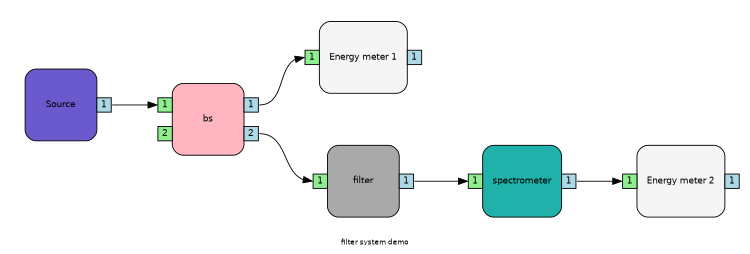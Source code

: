 digraph {
	fontsize = 8
	size = 5.0;
	dpi = 400.0;
	compound = true;
	rankdir = "LR";
	label="filter system demo"
	fontname="Helvetica"
	node [fontname="Helvetica" fontsize = 10]
	edge [fontname="Helvetica"]

	i0 [
		shape=plaintext
		label=<
		<TABLE BORDER="0" CELLBORDER="0" CELLSPACING="0" CELLPADDING="0" ALIGN="CENTER">
			<TR BORDER="0">
				<TD ALIGN="CENTER" HEIGHT="16" WIDTH="16"> </TD>
				<TD ALIGN="CENTER" HEIGHT="16" WIDTH="16"> </TD>
				<TD ALIGN="CENTER" HEIGHT="16" WIDTH="16"> </TD>
				<TD ALIGN="CENTER" HEIGHT="16" WIDTH="16"> </TD>
				<TD ALIGN="CENTER" HEIGHT="16" WIDTH="16"> </TD>
				<TD ALIGN="CENTER" HEIGHT="16" WIDTH="16"> </TD>
				<TD ALIGN="CENTER" HEIGHT="16" WIDTH="16"> </TD>
			</TR>
			<TR BORDER="0">
				<TD ALIGN="CENTER" HEIGHT="16" WIDTH="16"> </TD>
				<TD ROWSPAN="5" COLSPAN="5" BGCOLOR="slateblue" WIDTH="80" HEIGHT="80" BORDER="1" ALIGN="CENTER" CELLPADDING="10" STYLE="ROUNDED">Source</TD>
				<TD ALIGN="CENTER" HEIGHT="16" WIDTH="16"> </TD>
			</TR>
			<TR BORDER="0">
				<TD ALIGN="CENTER" HEIGHT="16" WIDTH="16"> </TD>
				<TD ALIGN="CENTER" HEIGHT="16" WIDTH="16"> </TD>
			</TR>
			<TR BORDER="0">
				<TD ALIGN="CENTER" HEIGHT="16" WIDTH="16"> </TD>
				<TD HEIGHT="16" WIDTH="16" PORT="out1" BORDER="1" BGCOLOR="lightblue" HREF="" TOOLTIP="Output port 1: out1">1</TD>
			</TR>
			<TR BORDER="0">
				<TD ALIGN="CENTER" HEIGHT="16" WIDTH="16"> </TD>
				<TD ALIGN="CENTER" HEIGHT="16" WIDTH="16"> </TD>
			</TR>
			<TR BORDER="0">
				<TD ALIGN="CENTER" HEIGHT="16" WIDTH="16"> </TD>
				<TD ALIGN="CENTER" HEIGHT="16" WIDTH="16"> </TD>
			</TR>
			<TR BORDER="0">
				<TD ALIGN="CENTER" HEIGHT="16" WIDTH="16"> </TD>
				<TD ALIGN="CENTER" HEIGHT="16" WIDTH="16"> </TD>
				<TD ALIGN="CENTER" HEIGHT="16" WIDTH="16"> </TD>
				<TD ALIGN="CENTER" HEIGHT="16" WIDTH="16"> </TD>
				<TD ALIGN="CENTER" HEIGHT="16" WIDTH="16"> </TD>
				<TD ALIGN="CENTER" HEIGHT="16" WIDTH="16"> </TD>
				<TD ALIGN="CENTER" HEIGHT="16" WIDTH="16"> </TD>
			</TR>
			</TABLE>
		>];
	i1 [
		shape=plaintext
		label=<
		<TABLE BORDER="0" CELLBORDER="0" CELLSPACING="0" CELLPADDING="0" ALIGN="CENTER">
			<TR BORDER="0">
				<TD ALIGN="CENTER" HEIGHT="16" WIDTH="16"> </TD>
				<TD ALIGN="CENTER" HEIGHT="16" WIDTH="16"> </TD>
				<TD ALIGN="CENTER" HEIGHT="16" WIDTH="16"> </TD>
				<TD ALIGN="CENTER" HEIGHT="16" WIDTH="16"> </TD>
				<TD ALIGN="CENTER" HEIGHT="16" WIDTH="16"> </TD>
				<TD ALIGN="CENTER" HEIGHT="16" WIDTH="16"> </TD>
				<TD ALIGN="CENTER" HEIGHT="16" WIDTH="16"> </TD>
			</TR>
			<TR BORDER="0">
				<TD ALIGN="CENTER" HEIGHT="16" WIDTH="16"> </TD>
				<TD ROWSPAN="5" COLSPAN="5" BGCOLOR="lightpink" WIDTH="80" HEIGHT="80" BORDER="1" ALIGN="CENTER" CELLPADDING="10" STYLE="ROUNDED">bs</TD>
				<TD ALIGN="CENTER" HEIGHT="16" WIDTH="16"> </TD>
			</TR>
			<TR BORDER="0">
				<TD HEIGHT="16" WIDTH="16" PORT="input1" BORDER="1" BGCOLOR="lightgreen" HREF="" TOOLTIP="Input port 1: input1">1</TD>
				<TD HEIGHT="16" WIDTH="16" PORT="out1_trans1_refl2" BORDER="1" BGCOLOR="lightblue" HREF="" TOOLTIP="Output port 1: out1_trans1_refl2">1</TD>
			</TR>
			<TR BORDER="0">
				<TD ALIGN="CENTER" HEIGHT="16" WIDTH="16"> </TD>
				<TD ALIGN="CENTER" HEIGHT="16" WIDTH="16"> </TD>
			</TR>
			<TR BORDER="0">
				<TD HEIGHT="16" WIDTH="16" PORT="input2" BORDER="1" BGCOLOR="lightgreen" HREF="" TOOLTIP="Input port 2: input2">2</TD>
				<TD HEIGHT="16" WIDTH="16" PORT="out2_trans2_refl1" BORDER="1" BGCOLOR="lightblue" HREF="" TOOLTIP="Output port 2: out2_trans2_refl1">2</TD>
			</TR>
			<TR BORDER="0">
				<TD ALIGN="CENTER" HEIGHT="16" WIDTH="16"> </TD>
				<TD ALIGN="CENTER" HEIGHT="16" WIDTH="16"> </TD>
			</TR>
			<TR BORDER="0">
				<TD ALIGN="CENTER" HEIGHT="16" WIDTH="16"> </TD>
				<TD ALIGN="CENTER" HEIGHT="16" WIDTH="16"> </TD>
				<TD ALIGN="CENTER" HEIGHT="16" WIDTH="16"> </TD>
				<TD ALIGN="CENTER" HEIGHT="16" WIDTH="16"> </TD>
				<TD ALIGN="CENTER" HEIGHT="16" WIDTH="16"> </TD>
				<TD ALIGN="CENTER" HEIGHT="16" WIDTH="16"> </TD>
				<TD ALIGN="CENTER" HEIGHT="16" WIDTH="16"> </TD>
			</TR>
			</TABLE>
		>];
	i2 [
		shape=plaintext
		label=<
		<TABLE BORDER="0" CELLBORDER="0" CELLSPACING="0" CELLPADDING="0" ALIGN="CENTER">
			<TR BORDER="0">
				<TD ALIGN="CENTER" HEIGHT="16" WIDTH="16"> </TD>
				<TD ALIGN="CENTER" HEIGHT="16" WIDTH="16"> </TD>
				<TD ALIGN="CENTER" HEIGHT="16" WIDTH="16"> </TD>
				<TD ALIGN="CENTER" HEIGHT="16" WIDTH="16"> </TD>
				<TD ALIGN="CENTER" HEIGHT="16" WIDTH="16"> </TD>
				<TD ALIGN="CENTER" HEIGHT="16" WIDTH="16"> </TD>
				<TD ALIGN="CENTER" HEIGHT="16" WIDTH="16"> </TD>
			</TR>
			<TR BORDER="0">
				<TD ALIGN="CENTER" HEIGHT="16" WIDTH="16"> </TD>
				<TD ROWSPAN="5" COLSPAN="5" BGCOLOR="darkgray" WIDTH="80" HEIGHT="80" BORDER="1" ALIGN="CENTER" CELLPADDING="10" STYLE="ROUNDED">filter</TD>
				<TD ALIGN="CENTER" HEIGHT="16" WIDTH="16"> </TD>
			</TR>
			<TR BORDER="0">
				<TD ALIGN="CENTER" HEIGHT="16" WIDTH="16"> </TD>
				<TD ALIGN="CENTER" HEIGHT="16" WIDTH="16"> </TD>
			</TR>
			<TR BORDER="0">
				<TD HEIGHT="16" WIDTH="16" PORT="front" BORDER="1" BGCOLOR="lightgreen" HREF="" TOOLTIP="Input port 1: front">1</TD>
				<TD HEIGHT="16" WIDTH="16" PORT="rear" BORDER="1" BGCOLOR="lightblue" HREF="" TOOLTIP="Output port 1: rear">1</TD>
			</TR>
			<TR BORDER="0">
				<TD ALIGN="CENTER" HEIGHT="16" WIDTH="16"> </TD>
				<TD ALIGN="CENTER" HEIGHT="16" WIDTH="16"> </TD>
			</TR>
			<TR BORDER="0">
				<TD ALIGN="CENTER" HEIGHT="16" WIDTH="16"> </TD>
				<TD ALIGN="CENTER" HEIGHT="16" WIDTH="16"> </TD>
			</TR>
			<TR BORDER="0">
				<TD ALIGN="CENTER" HEIGHT="16" WIDTH="16"> </TD>
				<TD ALIGN="CENTER" HEIGHT="16" WIDTH="16"> </TD>
				<TD ALIGN="CENTER" HEIGHT="16" WIDTH="16"> </TD>
				<TD ALIGN="CENTER" HEIGHT="16" WIDTH="16"> </TD>
				<TD ALIGN="CENTER" HEIGHT="16" WIDTH="16"> </TD>
				<TD ALIGN="CENTER" HEIGHT="16" WIDTH="16"> </TD>
				<TD ALIGN="CENTER" HEIGHT="16" WIDTH="16"> </TD>
			</TR>
			</TABLE>
		>];
	i3 [
		shape=plaintext
		label=<
		<TABLE BORDER="0" CELLBORDER="0" CELLSPACING="0" CELLPADDING="0" ALIGN="CENTER">
			<TR BORDER="0">
				<TD ALIGN="CENTER" HEIGHT="16" WIDTH="16"> </TD>
				<TD ALIGN="CENTER" HEIGHT="16" WIDTH="16"> </TD>
				<TD ALIGN="CENTER" HEIGHT="16" WIDTH="16"> </TD>
				<TD ALIGN="CENTER" HEIGHT="16" WIDTH="16"> </TD>
				<TD ALIGN="CENTER" HEIGHT="16" WIDTH="16"> </TD>
				<TD ALIGN="CENTER" HEIGHT="16" WIDTH="16"> </TD>
				<TD ALIGN="CENTER" HEIGHT="16" WIDTH="16"> </TD>
			</TR>
			<TR BORDER="0">
				<TD ALIGN="CENTER" HEIGHT="16" WIDTH="16"> </TD>
				<TD ROWSPAN="5" COLSPAN="5" BGCOLOR="whitesmoke" WIDTH="80" HEIGHT="80" BORDER="1" ALIGN="CENTER" CELLPADDING="10" STYLE="ROUNDED">Energy meter 1</TD>
				<TD ALIGN="CENTER" HEIGHT="16" WIDTH="16"> </TD>
			</TR>
			<TR BORDER="0">
				<TD ALIGN="CENTER" HEIGHT="16" WIDTH="16"> </TD>
				<TD ALIGN="CENTER" HEIGHT="16" WIDTH="16"> </TD>
			</TR>
			<TR BORDER="0">
				<TD HEIGHT="16" WIDTH="16" PORT="in1" BORDER="1" BGCOLOR="lightgreen" HREF="" TOOLTIP="Input port 1: in1">1</TD>
				<TD HEIGHT="16" WIDTH="16" PORT="out1" BORDER="1" BGCOLOR="lightblue" HREF="" TOOLTIP="Output port 1: out1">1</TD>
			</TR>
			<TR BORDER="0">
				<TD ALIGN="CENTER" HEIGHT="16" WIDTH="16"> </TD>
				<TD ALIGN="CENTER" HEIGHT="16" WIDTH="16"> </TD>
			</TR>
			<TR BORDER="0">
				<TD ALIGN="CENTER" HEIGHT="16" WIDTH="16"> </TD>
				<TD ALIGN="CENTER" HEIGHT="16" WIDTH="16"> </TD>
			</TR>
			<TR BORDER="0">
				<TD ALIGN="CENTER" HEIGHT="16" WIDTH="16"> </TD>
				<TD ALIGN="CENTER" HEIGHT="16" WIDTH="16"> </TD>
				<TD ALIGN="CENTER" HEIGHT="16" WIDTH="16"> </TD>
				<TD ALIGN="CENTER" HEIGHT="16" WIDTH="16"> </TD>
				<TD ALIGN="CENTER" HEIGHT="16" WIDTH="16"> </TD>
				<TD ALIGN="CENTER" HEIGHT="16" WIDTH="16"> </TD>
				<TD ALIGN="CENTER" HEIGHT="16" WIDTH="16"> </TD>
			</TR>
			</TABLE>
		>];
	i4 [
		shape=plaintext
		label=<
		<TABLE BORDER="0" CELLBORDER="0" CELLSPACING="0" CELLPADDING="0" ALIGN="CENTER">
			<TR BORDER="0">
				<TD ALIGN="CENTER" HEIGHT="16" WIDTH="16"> </TD>
				<TD ALIGN="CENTER" HEIGHT="16" WIDTH="16"> </TD>
				<TD ALIGN="CENTER" HEIGHT="16" WIDTH="16"> </TD>
				<TD ALIGN="CENTER" HEIGHT="16" WIDTH="16"> </TD>
				<TD ALIGN="CENTER" HEIGHT="16" WIDTH="16"> </TD>
				<TD ALIGN="CENTER" HEIGHT="16" WIDTH="16"> </TD>
				<TD ALIGN="CENTER" HEIGHT="16" WIDTH="16"> </TD>
			</TR>
			<TR BORDER="0">
				<TD ALIGN="CENTER" HEIGHT="16" WIDTH="16"> </TD>
				<TD ROWSPAN="5" COLSPAN="5" BGCOLOR="lightseagreen" WIDTH="80" HEIGHT="80" BORDER="1" ALIGN="CENTER" CELLPADDING="10" STYLE="ROUNDED">spectrometer</TD>
				<TD ALIGN="CENTER" HEIGHT="16" WIDTH="16"> </TD>
			</TR>
			<TR BORDER="0">
				<TD ALIGN="CENTER" HEIGHT="16" WIDTH="16"> </TD>
				<TD ALIGN="CENTER" HEIGHT="16" WIDTH="16"> </TD>
			</TR>
			<TR BORDER="0">
				<TD HEIGHT="16" WIDTH="16" PORT="in1" BORDER="1" BGCOLOR="lightgreen" HREF="" TOOLTIP="Input port 1: in1">1</TD>
				<TD HEIGHT="16" WIDTH="16" PORT="out1" BORDER="1" BGCOLOR="lightblue" HREF="" TOOLTIP="Output port 1: out1">1</TD>
			</TR>
			<TR BORDER="0">
				<TD ALIGN="CENTER" HEIGHT="16" WIDTH="16"> </TD>
				<TD ALIGN="CENTER" HEIGHT="16" WIDTH="16"> </TD>
			</TR>
			<TR BORDER="0">
				<TD ALIGN="CENTER" HEIGHT="16" WIDTH="16"> </TD>
				<TD ALIGN="CENTER" HEIGHT="16" WIDTH="16"> </TD>
			</TR>
			<TR BORDER="0">
				<TD ALIGN="CENTER" HEIGHT="16" WIDTH="16"> </TD>
				<TD ALIGN="CENTER" HEIGHT="16" WIDTH="16"> </TD>
				<TD ALIGN="CENTER" HEIGHT="16" WIDTH="16"> </TD>
				<TD ALIGN="CENTER" HEIGHT="16" WIDTH="16"> </TD>
				<TD ALIGN="CENTER" HEIGHT="16" WIDTH="16"> </TD>
				<TD ALIGN="CENTER" HEIGHT="16" WIDTH="16"> </TD>
				<TD ALIGN="CENTER" HEIGHT="16" WIDTH="16"> </TD>
			</TR>
			</TABLE>
		>];
	i5 [
		shape=plaintext
		label=<
		<TABLE BORDER="0" CELLBORDER="0" CELLSPACING="0" CELLPADDING="0" ALIGN="CENTER">
			<TR BORDER="0">
				<TD ALIGN="CENTER" HEIGHT="16" WIDTH="16"> </TD>
				<TD ALIGN="CENTER" HEIGHT="16" WIDTH="16"> </TD>
				<TD ALIGN="CENTER" HEIGHT="16" WIDTH="16"> </TD>
				<TD ALIGN="CENTER" HEIGHT="16" WIDTH="16"> </TD>
				<TD ALIGN="CENTER" HEIGHT="16" WIDTH="16"> </TD>
				<TD ALIGN="CENTER" HEIGHT="16" WIDTH="16"> </TD>
				<TD ALIGN="CENTER" HEIGHT="16" WIDTH="16"> </TD>
			</TR>
			<TR BORDER="0">
				<TD ALIGN="CENTER" HEIGHT="16" WIDTH="16"> </TD>
				<TD ROWSPAN="5" COLSPAN="5" BGCOLOR="whitesmoke" WIDTH="80" HEIGHT="80" BORDER="1" ALIGN="CENTER" CELLPADDING="10" STYLE="ROUNDED">Energy meter 2</TD>
				<TD ALIGN="CENTER" HEIGHT="16" WIDTH="16"> </TD>
			</TR>
			<TR BORDER="0">
				<TD ALIGN="CENTER" HEIGHT="16" WIDTH="16"> </TD>
				<TD ALIGN="CENTER" HEIGHT="16" WIDTH="16"> </TD>
			</TR>
			<TR BORDER="0">
				<TD HEIGHT="16" WIDTH="16" PORT="in1" BORDER="1" BGCOLOR="lightgreen" HREF="" TOOLTIP="Input port 1: in1">1</TD>
				<TD HEIGHT="16" WIDTH="16" PORT="out1" BORDER="1" BGCOLOR="lightblue" HREF="" TOOLTIP="Output port 1: out1">1</TD>
			</TR>
			<TR BORDER="0">
				<TD ALIGN="CENTER" HEIGHT="16" WIDTH="16"> </TD>
				<TD ALIGN="CENTER" HEIGHT="16" WIDTH="16"> </TD>
			</TR>
			<TR BORDER="0">
				<TD ALIGN="CENTER" HEIGHT="16" WIDTH="16"> </TD>
				<TD ALIGN="CENTER" HEIGHT="16" WIDTH="16"> </TD>
			</TR>
			<TR BORDER="0">
				<TD ALIGN="CENTER" HEIGHT="16" WIDTH="16"> </TD>
				<TD ALIGN="CENTER" HEIGHT="16" WIDTH="16"> </TD>
				<TD ALIGN="CENTER" HEIGHT="16" WIDTH="16"> </TD>
				<TD ALIGN="CENTER" HEIGHT="16" WIDTH="16"> </TD>
				<TD ALIGN="CENTER" HEIGHT="16" WIDTH="16"> </TD>
				<TD ALIGN="CENTER" HEIGHT="16" WIDTH="16"> </TD>
				<TD ALIGN="CENTER" HEIGHT="16" WIDTH="16"> </TD>
			</TR>
			</TABLE>
		>];
  i0:out1 -> i1:input1 
  i1:out1_trans1_refl2 -> i3:in1 
  i1:out2_trans2_refl1 -> i2:front 
  i2:rear -> i4:in1 
  i4:out1 -> i5:in1 
}
